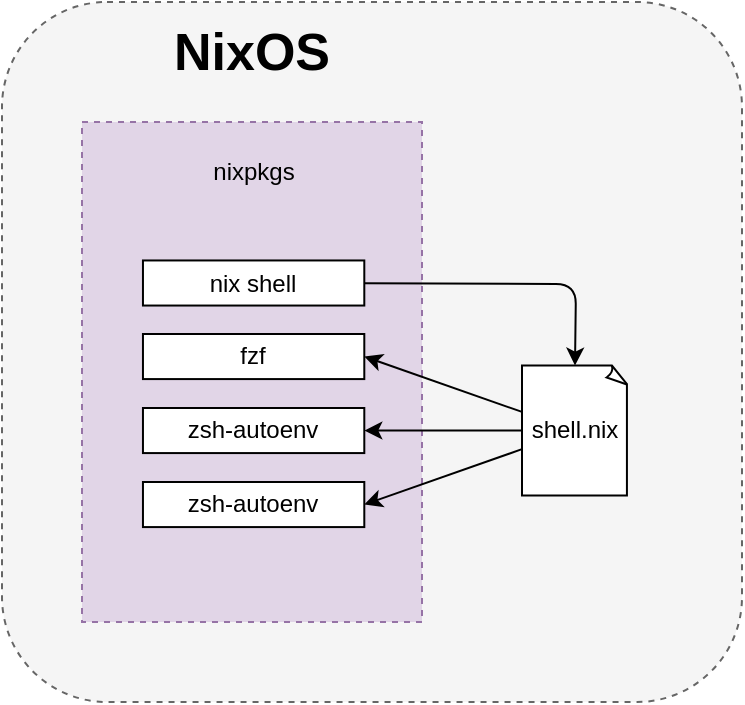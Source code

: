 <mxfile>
    <diagram id="rIAVPHAibQD52vb0EsZ-" name="Page-1">
        <mxGraphModel dx="933" dy="662" grid="1" gridSize="10" guides="1" tooltips="1" connect="1" arrows="1" fold="1" page="1" pageScale="0.75" pageWidth="1100" pageHeight="850" math="0" shadow="0">
            <root>
                <mxCell id="0"/>
                <mxCell id="1" parent="0"/>
                <mxCell id="49" value="" style="rounded=1;whiteSpace=wrap;html=1;dashed=1;fillColor=#f5f5f5;fontColor=#333333;strokeColor=#666666;" vertex="1" parent="1">
                    <mxGeometry x="120" y="160" width="370" height="350" as="geometry"/>
                </mxCell>
                <mxCell id="41" value="" style="group;rounded=1;" vertex="1" connectable="0" parent="1">
                    <mxGeometry x="160" y="220" width="170" height="250" as="geometry"/>
                </mxCell>
                <mxCell id="3" value="" style="rounded=0;whiteSpace=wrap;html=1;fillColor=#e1d5e7;strokeColor=#9673a6;dashed=1;" vertex="1" parent="41">
                    <mxGeometry width="170" height="250" as="geometry"/>
                </mxCell>
                <mxCell id="17" value="nixpkgs" style="text;html=1;strokeColor=none;fillColor=none;align=center;verticalAlign=middle;whiteSpace=wrap;rounded=0;" vertex="1" parent="41">
                    <mxGeometry x="1.627" width="168.373" height="49.037" as="geometry"/>
                </mxCell>
                <mxCell id="12" value="nix shell" style="rounded=0;whiteSpace=wrap;html=1;" vertex="1" parent="41">
                    <mxGeometry x="30.48" y="69.23" width="110.67" height="22.54" as="geometry"/>
                </mxCell>
                <mxCell id="23" value="fzf" style="rounded=0;whiteSpace=wrap;html=1;" vertex="1" parent="41">
                    <mxGeometry x="30.48" y="106" width="110.67" height="22.54" as="geometry"/>
                </mxCell>
                <mxCell id="24" value="zsh-autoenv" style="rounded=0;whiteSpace=wrap;html=1;" vertex="1" parent="41">
                    <mxGeometry x="30.48" y="143" width="110.67" height="22.54" as="geometry"/>
                </mxCell>
                <mxCell id="25" value="zsh-autoenv" style="rounded=0;whiteSpace=wrap;html=1;" vertex="1" parent="41">
                    <mxGeometry x="30.48" y="180.0" width="110.67" height="22.54" as="geometry"/>
                </mxCell>
                <mxCell id="46" style="edgeStyle=none;html=1;entryX=1;entryY=0.5;entryDx=0;entryDy=0;" edge="1" parent="1" source="8" target="23">
                    <mxGeometry relative="1" as="geometry"/>
                </mxCell>
                <mxCell id="47" style="edgeStyle=none;html=1;entryX=1;entryY=0.5;entryDx=0;entryDy=0;" edge="1" parent="1" source="8" target="24">
                    <mxGeometry relative="1" as="geometry"/>
                </mxCell>
                <mxCell id="48" style="edgeStyle=none;html=1;entryX=1;entryY=0.5;entryDx=0;entryDy=0;" edge="1" parent="1" source="8" target="25">
                    <mxGeometry relative="1" as="geometry"/>
                </mxCell>
                <mxCell id="8" value="shell.nix" style="whiteSpace=wrap;html=1;shape=mxgraph.basic.document" vertex="1" parent="1">
                    <mxGeometry x="380" y="341.77" width="53" height="65" as="geometry"/>
                </mxCell>
                <mxCell id="44" style="edgeStyle=none;html=1;entryX=0.5;entryY=0;entryDx=0;entryDy=0;entryPerimeter=0;" edge="1" parent="1" source="12" target="8">
                    <mxGeometry relative="1" as="geometry">
                        <Array as="points">
                            <mxPoint x="407" y="301"/>
                        </Array>
                    </mxGeometry>
                </mxCell>
                <mxCell id="50" value="NixOS" style="text;html=1;strokeColor=none;fillColor=none;align=center;verticalAlign=middle;whiteSpace=wrap;rounded=0;dashed=1;fontStyle=1;fontSize=26;" vertex="1" parent="1">
                    <mxGeometry x="215" y="170" width="60" height="30" as="geometry"/>
                </mxCell>
            </root>
        </mxGraphModel>
    </diagram>
</mxfile>